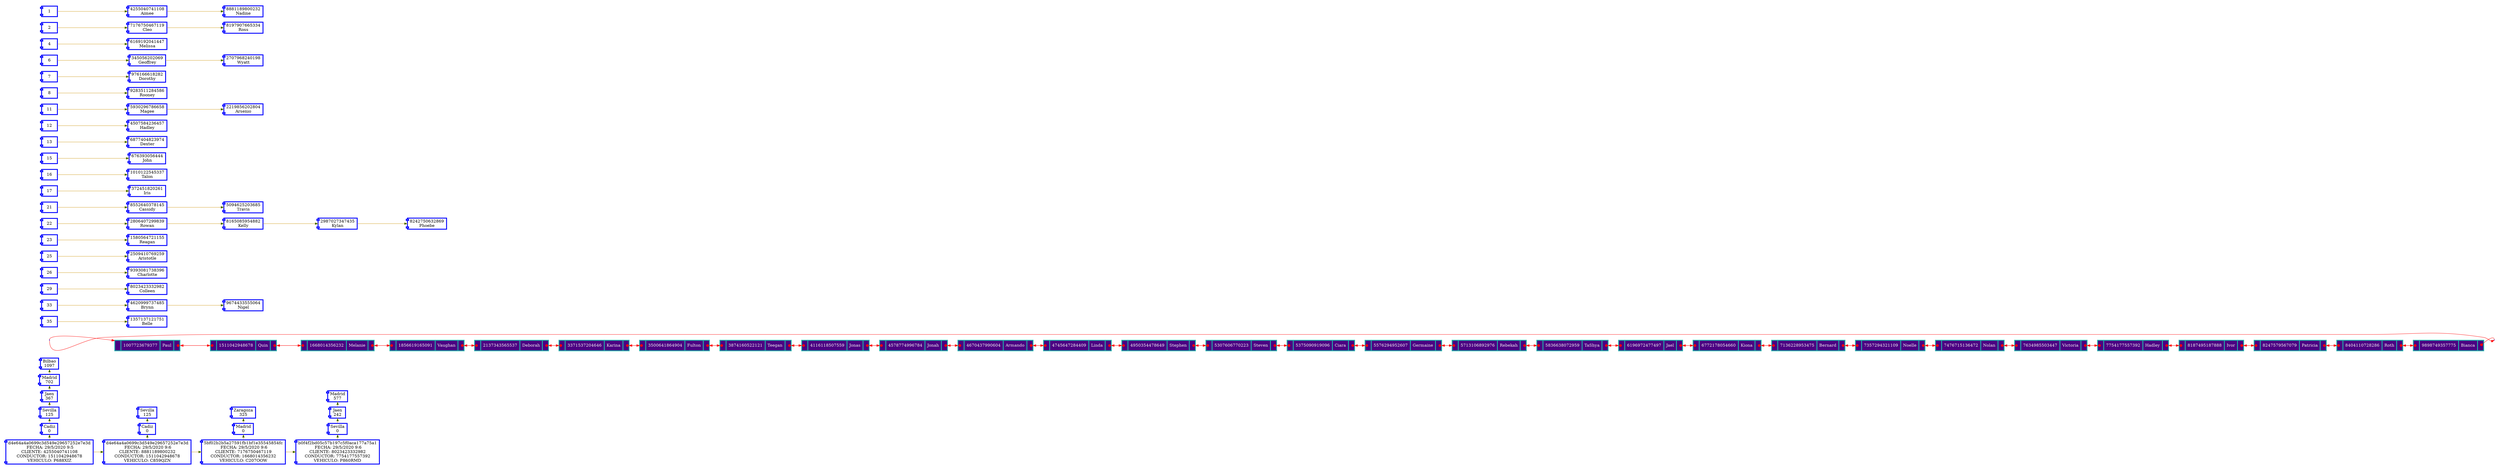 digraph BlockChain {
node[shape=component style="solid" color="blue" fontcolor = "black" penwidth=3];
edge[style=filled fillcolor="darkgreen" color="darkgoldenrod3"];
rankdir=LR;
subgraph cluster_1{
style=filled;
color=white;
"d4e64a4a0699c3d549e29657252e7e3d"[label="d4e64a4a0699c3d549e29657252e7e3d
 FECHA: 29/5/2020 9:5
CLIENTE: 4255040741108
CONDUCTOR: 1511042948678
VEHICULO: P688XIZ"];
"0Cadiz"[label="Cadiz
0"];
"0Sevilla"[label="Sevilla
125"];
"0Jaen"[label="Jaen
367"];
"0Madrid"[label="Madrid
702"];
"0Bilbao"[label="Bilbao
1097"];
"0Cadiz"->"0Sevilla"
"0Sevilla"->"0Jaen"
"0Jaen"->"0Madrid"
"0Madrid"->"0Bilbao"
{ rank = same;"d4e64a4a0699c3d549e29657252e7e3d";"0Cadiz";"0Sevilla";"0Jaen";"0Madrid";"0Bilbao";}
"d4e64a4a0699c3d549e29657252e7e3d"->"0Cadiz""5bf02b2b5a27591fb1bf1e35545854fc"[label="d4e64a4a0699c3d549e29657252e7e3d
 FECHA: 29/5/2020 9:6
CLIENTE: 8881189800232
CONDUCTOR: 1511042948678
VEHICULO: C859QZN"];
"1Cadiz"[label="Cadiz
0"];
"1Sevilla"[label="Sevilla
125"];
"1Cadiz"->"1Sevilla"
{ rank = same;"5bf02b2b5a27591fb1bf1e35545854fc";"1Cadiz";"1Sevilla";}
"5bf02b2b5a27591fb1bf1e35545854fc"->"1Cadiz"
"b0f4f2bd05c57b197c5f0aca177a75a1"[label="5bf02b2b5a27591fb1bf1e35545854fc
 FECHA: 29/5/2020 9:6
CLIENTE: 7176750467119
CONDUCTOR: 1668014356232
VEHICULO: C207OOW"];
"2Madrid"[label="Madrid
0"];
"2Zaragoza"[label="Zaragoza
325"];
"2Madrid"->"2Zaragoza"
{ rank = same;"b0f4f2bd05c57b197c5f0aca177a75a1";"2Madrid";"2Zaragoza";}
"b0f4f2bd05c57b197c5f0aca177a75a1"->"2Madrid"
"bf0bfc1c51742d32fcb54ba4a97b3a43"[label="b0f4f2bd05c57b197c5f0aca177a75a1
 FECHA: 29/5/2020 9:6
CLIENTE: 8023423332982
CONDUCTOR: 7754177557392
VEHICULO: P860RMD"];
"3Sevilla"[label="Sevilla
0"];
"3Jaen"[label="Jaen
242"];
"3Madrid"[label="Madrid
577"];
"3Sevilla"->"3Jaen"
"3Jaen"->"3Madrid"
{ rank = same;"bf0bfc1c51742d32fcb54ba4a97b3a43";"3Sevilla";"3Jaen";"3Madrid";}
"bf0bfc1c51742d32fcb54ba4a97b3a43"->"3Sevilla"
"d4e64a4a0699c3d549e29657252e7e3d"->"5bf02b2b5a27591fb1bf1e35545854fc"
"5bf02b2b5a27591fb1bf1e35545854fc"->"b0f4f2bd05c57b197c5f0aca177a75a1"
"b0f4f2bd05c57b197c5f0aca177a75a1"->"bf0bfc1c51742d32fcb54ba4a97b3a43"
}
subgraph cluster_2{
style=filled;
color=white;node[shape=record];
rankdir=TB;
1007723679377[label="{<before>|<ID>1007723679377|<data>Paul|<next>}" style="filled" fillcolor="indigo" color="lightseagreen" fontcolor="whitesmoke" penwidth=3];
1511042948678[label="{<before>|<ID>1511042948678|<data>Quin|<next>}" style="filled" fillcolor="indigo" color="lightseagreen" fontcolor="whitesmoke" penwidth=3];
1668014356232[label="{<before>|<ID>1668014356232|<data>Melanie|<next>}" style="filled" fillcolor="indigo" color="lightseagreen" fontcolor="whitesmoke" penwidth=3];
1856619165091[label="{<before>|<ID>1856619165091|<data>Vaughan|<next>}" style="filled" fillcolor="indigo" color="lightseagreen" fontcolor="whitesmoke" penwidth=3];
2137343565537[label="{<before>|<ID>2137343565537|<data>Deborah|<next>}" style="filled" fillcolor="indigo" color="lightseagreen" fontcolor="whitesmoke" penwidth=3];
3371537204646[label="{<before>|<ID>3371537204646|<data>Karina|<next>}" style="filled" fillcolor="indigo" color="lightseagreen" fontcolor="whitesmoke" penwidth=3];
3500641864904[label="{<before>|<ID>3500641864904|<data>Fulton|<next>}" style="filled" fillcolor="indigo" color="lightseagreen" fontcolor="whitesmoke" penwidth=3];
3874160522121[label="{<before>|<ID>3874160522121|<data>Teegan|<next>}" style="filled" fillcolor="indigo" color="lightseagreen" fontcolor="whitesmoke" penwidth=3];
4116118507559[label="{<before>|<ID>4116118507559|<data>Jonas|<next>}" style="filled" fillcolor="indigo" color="lightseagreen" fontcolor="whitesmoke" penwidth=3];
4578774996784[label="{<before>|<ID>4578774996784|<data>Jonah|<next>}" style="filled" fillcolor="indigo" color="lightseagreen" fontcolor="whitesmoke" penwidth=3];
4670437990604[label="{<before>|<ID>4670437990604|<data>Armando|<next>}" style="filled" fillcolor="indigo" color="lightseagreen" fontcolor="whitesmoke" penwidth=3];
4745647284409[label="{<before>|<ID>4745647284409|<data>Linda|<next>}" style="filled" fillcolor="indigo" color="lightseagreen" fontcolor="whitesmoke" penwidth=3];
4950354478649[label="{<before>|<ID>4950354478649|<data>Stephen|<next>}" style="filled" fillcolor="indigo" color="lightseagreen" fontcolor="whitesmoke" penwidth=3];
5307606770223[label="{<before>|<ID>5307606770223|<data>Steven|<next>}" style="filled" fillcolor="indigo" color="lightseagreen" fontcolor="whitesmoke" penwidth=3];
5375090919096[label="{<before>|<ID>5375090919096|<data>Ciara|<next>}" style="filled" fillcolor="indigo" color="lightseagreen" fontcolor="whitesmoke" penwidth=3];
5576294952607[label="{<before>|<ID>5576294952607|<data>Germaine|<next>}" style="filled" fillcolor="indigo" color="lightseagreen" fontcolor="whitesmoke" penwidth=3];
5713106892976[label="{<before>|<ID>5713106892976|<data>Rebekah|<next>}" style="filled" fillcolor="indigo" color="lightseagreen" fontcolor="whitesmoke" penwidth=3];
5836638072959[label="{<before>|<ID>5836638072959|<data>TaShya|<next>}" style="filled" fillcolor="indigo" color="lightseagreen" fontcolor="whitesmoke" penwidth=3];
6196972477497[label="{<before>|<ID>6196972477497|<data>Jael|<next>}" style="filled" fillcolor="indigo" color="lightseagreen" fontcolor="whitesmoke" penwidth=3];
6772178054660[label="{<before>|<ID>6772178054660|<data>Kiona|<next>}" style="filled" fillcolor="indigo" color="lightseagreen" fontcolor="whitesmoke" penwidth=3];
7136228953475[label="{<before>|<ID>7136228953475|<data>Bernard|<next>}" style="filled" fillcolor="indigo" color="lightseagreen" fontcolor="whitesmoke" penwidth=3];
7357294321109[label="{<before>|<ID>7357294321109|<data>Noelle|<next>}" style="filled" fillcolor="indigo" color="lightseagreen" fontcolor="whitesmoke" penwidth=3];
7476715136472[label="{<before>|<ID>7476715136472|<data>Nolan|<next>}" style="filled" fillcolor="indigo" color="lightseagreen" fontcolor="whitesmoke" penwidth=3];
7634985503447[label="{<before>|<ID>7634985503447|<data>Victoria|<next>}" style="filled" fillcolor="indigo" color="lightseagreen" fontcolor="whitesmoke" penwidth=3];
7754177557392[label="{<before>|<ID>7754177557392|<data>Hadley|<next>}" style="filled" fillcolor="indigo" color="lightseagreen" fontcolor="whitesmoke" penwidth=3];
8187495187888[label="{<before>|<ID>8187495187888|<data>Ivor|<next>}" style="filled" fillcolor="indigo" color="lightseagreen" fontcolor="whitesmoke" penwidth=3];
8247579567079[label="{<before>|<ID>8247579567079|<data>Patricia|<next>}" style="filled" fillcolor="indigo" color="lightseagreen" fontcolor="whitesmoke" penwidth=3];
8404110728286[label="{<before>|<ID>8404110728286|<data>Roth|<next>}" style="filled" fillcolor="indigo" color="lightseagreen" fontcolor="whitesmoke" penwidth=3];
9898749357775[label="{<before>|<ID>9898749357775|<data>Bianca|<next>}" style="filled" fillcolor="indigo" color="lightseagreen" fontcolor="whitesmoke" penwidth=3];
edge[tailclip=false,arrowtail=dot,dir=both style=filled fillcolor="red" color="red"];
{node[shape=point height=0] p0 p4}
p0:n -> "1007723679377"[arrowtail=none];
p0:s -> p4:s[arrowtail=none];
1007723679377:next:c ->1511042948678:before;
1511042948678:before:c ->1007723679377:next;
1511042948678:next:c ->1668014356232:before;
1668014356232:before:c ->1511042948678:next;
1668014356232:next:c ->1856619165091:before;
1856619165091:before:c ->1668014356232:next;
1856619165091:next:c ->2137343565537:before;
2137343565537:before:c ->1856619165091:next;
2137343565537:next:c ->3371537204646:before;
3371537204646:before:c ->2137343565537:next;
3371537204646:next:c ->3500641864904:before;
3500641864904:before:c ->3371537204646:next;
3500641864904:next:c ->3874160522121:before;
3874160522121:before:c ->3500641864904:next;
3874160522121:next:c ->4116118507559:before;
4116118507559:before:c ->3874160522121:next;
4116118507559:next:c ->4578774996784:before;
4578774996784:before:c ->4116118507559:next;
4578774996784:next:c ->4670437990604:before;
4670437990604:before:c ->4578774996784:next;
4670437990604:next:c ->4745647284409:before;
4745647284409:before:c ->4670437990604:next;
4745647284409:next:c ->4950354478649:before;
4950354478649:before:c ->4745647284409:next;
4950354478649:next:c ->5307606770223:before;
5307606770223:before:c ->4950354478649:next;
5307606770223:next:c ->5375090919096:before;
5375090919096:before:c ->5307606770223:next;
5375090919096:next:c ->5576294952607:before;
5576294952607:before:c ->5375090919096:next;
5576294952607:next:c ->5713106892976:before;
5713106892976:before:c ->5576294952607:next;
5713106892976:next:c ->5836638072959:before;
5836638072959:before:c ->5713106892976:next;
5836638072959:next:c ->6196972477497:before;
6196972477497:before:c ->5836638072959:next;
6196972477497:next:c ->6772178054660:before;
6772178054660:before:c ->6196972477497:next;
6772178054660:next:c ->7136228953475:before;
7136228953475:before:c ->6772178054660:next;
7136228953475:next:c ->7357294321109:before;
7357294321109:before:c ->7136228953475:next;
7357294321109:next:c ->7476715136472:before;
7476715136472:before:c ->7357294321109:next;
7476715136472:next:c ->7634985503447:before;
7634985503447:before:c ->7476715136472:next;
7634985503447:next:c ->7754177557392:before;
7754177557392:before:c ->7634985503447:next;
7754177557392:next:c ->8187495187888:before;
8187495187888:before:c ->7754177557392:next;
8187495187888:next:c ->8247579567079:before;
8247579567079:before:c ->8187495187888:next;
8247579567079:next:c ->8404110728286:before;
8404110728286:before:c ->8247579567079:next;
8404110728286:next:c ->9898749357775:before;
9898749357775:before:c ->8404110728286:next;
9898749357775:next:c -> p4:n[arrowhead=none]
}
subgraph cluster_3{
style=filled;
color=white;
"1";
"4255040741108"[label ="4255040741108
Aimee"];
"8881189800232"[label ="8881189800232
Nadine"];
"4255040741108"->"8881189800232";
1->"4255040741108";
"2";
"7176750467119"[label ="7176750467119
Cleo"];
"8197907665334"[label ="8197907665334
Ross"];
"7176750467119"->"8197907665334";
2->"7176750467119";
"4";
"6169192041447"[label ="6169192041447
Melissa"];
4->"6169192041447";
"6";
"345056202069"[label ="345056202069
Geoffrey"];
"2707968240198"[label ="2707968240198
Wyatt"];
"345056202069"->"2707968240198";
6->"345056202069";
"7";
"976166618282"[label ="976166618282
Dorothy"];
7->"976166618282";
"8";
"9283511284586"[label ="9283511284586
Rooney"];
8->"9283511284586";
"11";
"5930296786658"[label ="5930296786658
Magee"];
"2219856202804"[label ="2219856202804
Arsenio"];
"5930296786658"->"2219856202804";
11->"5930296786658";
"12";
"4507584236457"[label ="4507584236457
Hadley"];
12->"4507584236457";
"13";
"6877404823974"[label ="6877404823974
Dexter"];
13->"6877404823974";
"15";
"676393056444"[label ="676393056444
John"];
15->"676393056444";
"16";
"1010122545337"[label ="1010122545337
Talon"];
16->"1010122545337";
"17";
"372451820261"[label ="372451820261
Iris"];
17->"372451820261";
"21";
"8552640378145"[label ="8552640378145
Cassidy"];
"5094625203685"[label ="5094625203685
Travis"];
"8552640378145"->"5094625203685";
21->"8552640378145";
"22";
"2806407299839"[label ="2806407299839
Rowan"];
"8165085954882"[label ="8165085954882
Kelly"];
"2987027347435"[label ="2987027347435
Kylan"];
"8242750632869"[label ="8242750632869
Phoebe"];
"2806407299839"->"8165085954882";
"8165085954882"->"2987027347435";
"2987027347435"->"8242750632869";
22->"2806407299839";
"23";
"1580564721155"[label ="1580564721155
Reagan"];
23->"1580564721155";
"25";
"2509410769259"[label ="2509410769259
Aristotle"];
25->"2509410769259";
"26";
"9393081738396"[label ="9393081738396
Charlotte"];
26->"9393081738396";
"29";
"8023423332982"[label ="8023423332982
Colleen"];
29->"8023423332982";
"33";
"4620999737485"[label ="4620999737485
Brynn"];
"9674433555064"[label ="9674433555064
Nigel"];
"4620999737485"->"9674433555064";
33->"4620999737485";
"35";
"1357137121751"[label ="1357137121751
Belle"];
35->"1357137121751";
}
}
